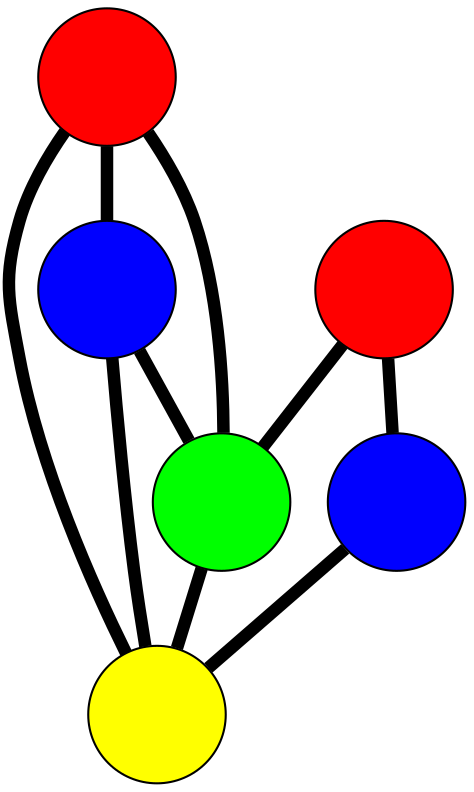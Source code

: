 graph G {
	graph [bb="-101.84,-131.23,115.9,143.03",
		overlap=false,
		sep=0.0,
		splines=true
	];
	node [color=black,
		fixedsize=true,
		fontname="Latin Modern Math",
		fontsize=42,
		height=.92,
		label="\N",
		penwidth=1,
		shape=circle,
		width=.92
	];
	edge [color=black,
		penwidth=6,
		style=bold
	];
	0	 [fillcolor=red,
		height=0.91667,
		label="",
		pos="-68.84,-69.711",
		style=filled,
		width=0.91667];
	2	 [fillcolor=blue,
		height=0.91667,
		label="",
		pos="5.4015,-98.234",
		style=filled,
		width=0.91667];
	0 -- 2	 [pos="-37.785,-81.642 -33.812,-83.169 -29.743,-84.732 -25.768,-86.259"];
	4	 [fillcolor=green,
		height=0.91667,
		label="",
		pos="41.201,-24.227",
		style=filled,
		width=0.91667];
	0 -- 4	 [pos="-38.187,-57.041 -23.052,-50.785 -4.8335,-43.255 10.331,-36.987"];
	5	 [fillcolor=yellow,
		height=0.91667,
		label="",
		pos="-45.613,8.8085",
		style=filled,
		width=0.91667];
	0 -- 5	 [pos="-59.393,-37.774 -57.936,-32.849 -56.432,-27.765 -54.976,-22.846"];
	1	 [fillcolor=red,
		height=0.91667,
		label="",
		pos="82.896,73.331",
		style=filled,
		width=0.91667];
	3	 [fillcolor=blue,
		height=0.91667,
		label="",
		pos="-15.046,110.03",
		style=filled,
		width=0.91667];
	1 -- 3	 [pos="51.907,84.944 40.474,89.228 27.523,94.081 16.078,98.37"];
	1 -- 4	 [pos="69.818,42.731 64.85,31.108 59.196,17.878 54.233,6.2648"];
	2 -- 4	 [pos="19.963,-68.133 22.208,-63.491 24.526,-58.698 26.769,-54.062"];
	2 -- 5	 [pos="-8.8088,-68.417 -15.825,-53.694 -24.271,-35.972 -31.302,-21.22"];
	3 -- 5	 [pos="-24.634,78.283 -28.275,66.223 -32.421,52.496 -36.059,40.446"];
	4 -- 5	 [pos="10.349,-12.487 2.2593,-9.4084 -6.4676,-6.0875 -14.568,-3.0051"];
}
